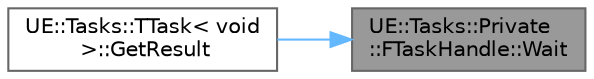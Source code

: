 digraph "UE::Tasks::Private::FTaskHandle::Wait"
{
 // INTERACTIVE_SVG=YES
 // LATEX_PDF_SIZE
  bgcolor="transparent";
  edge [fontname=Helvetica,fontsize=10,labelfontname=Helvetica,labelfontsize=10];
  node [fontname=Helvetica,fontsize=10,shape=box,height=0.2,width=0.4];
  rankdir="RL";
  Node1 [id="Node000001",label="UE::Tasks::Private\l::FTaskHandle::Wait",height=0.2,width=0.4,color="gray40", fillcolor="grey60", style="filled", fontcolor="black",tooltip=" "];
  Node1 -> Node2 [id="edge1_Node000001_Node000002",dir="back",color="steelblue1",style="solid",tooltip=" "];
  Node2 [id="Node000002",label="UE::Tasks::TTask\< void\l \>::GetResult",height=0.2,width=0.4,color="grey40", fillcolor="white", style="filled",URL="$d4/d84/classUE_1_1Tasks_1_1TTask_3_01void_01_4.html#acacc2be274a947c9375d5370e0c268bd",tooltip=" "];
}
